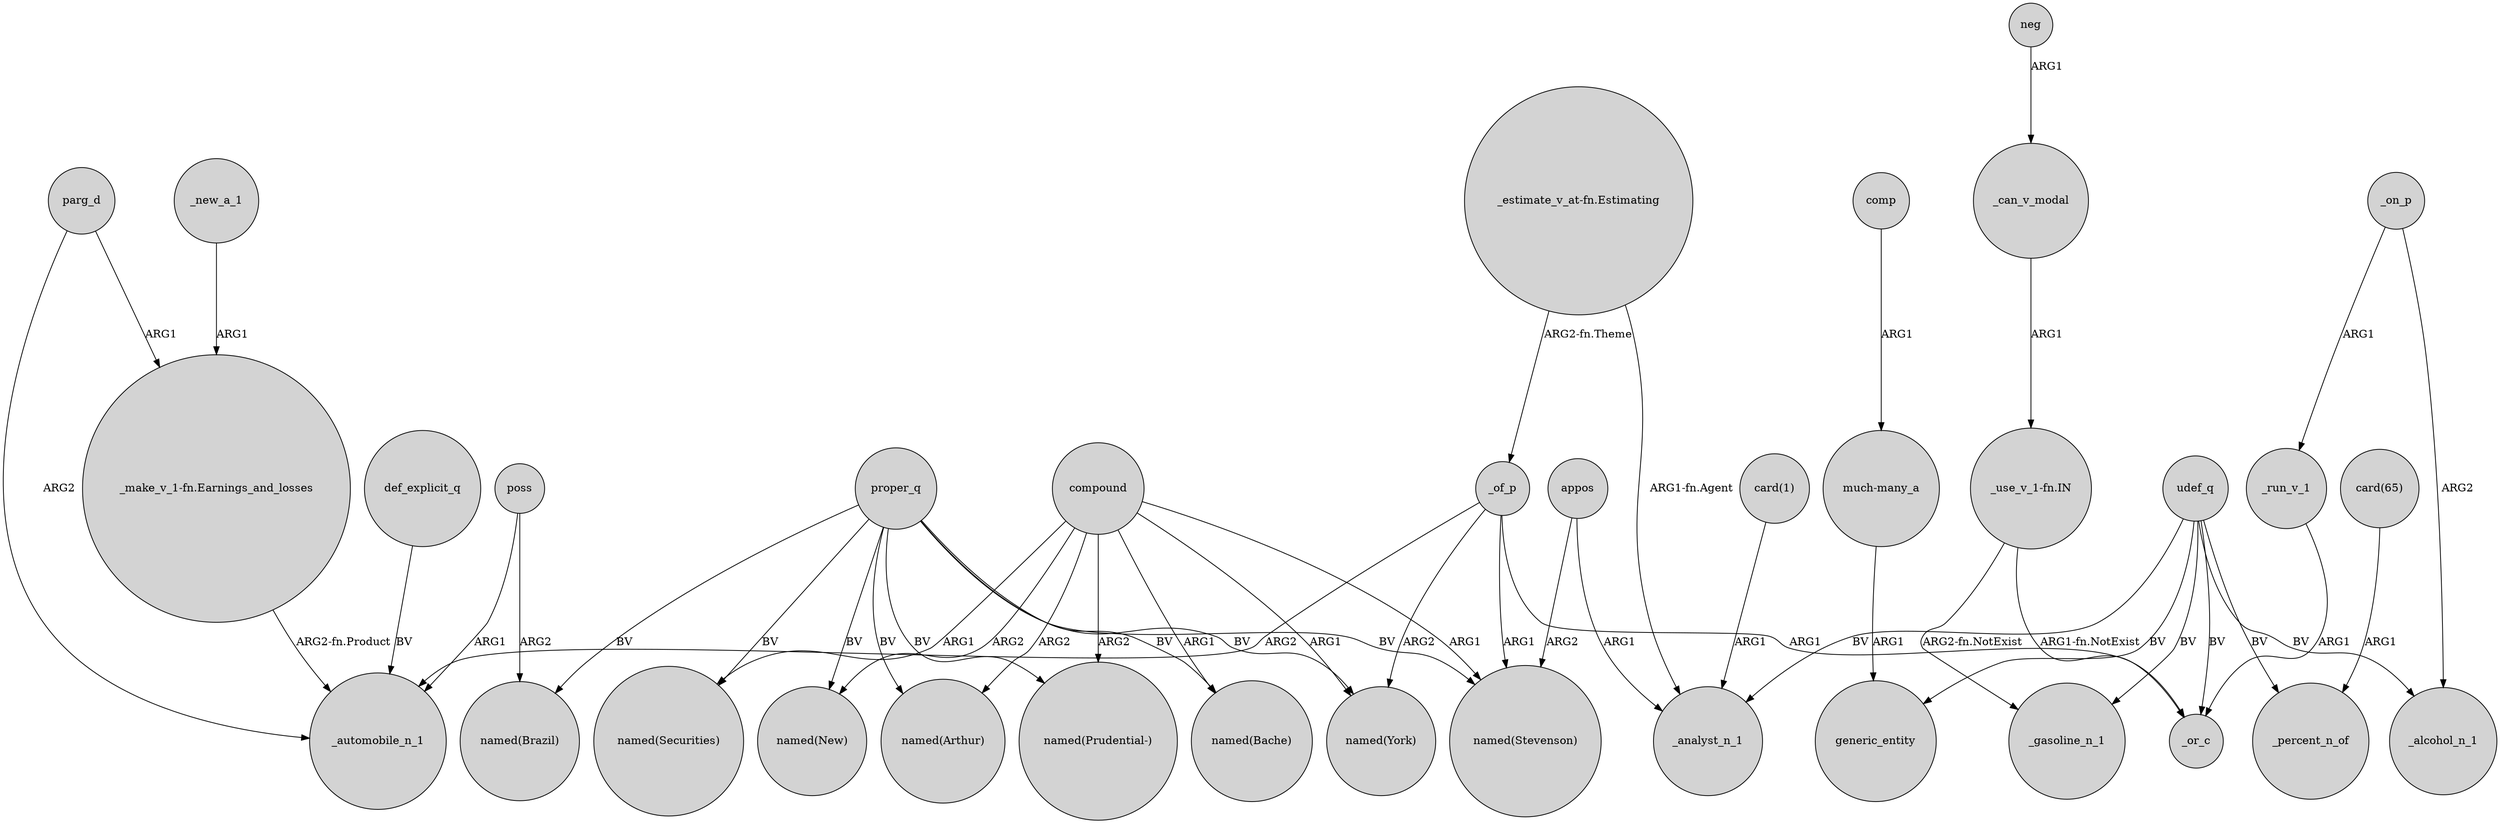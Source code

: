 digraph {
	node [shape=circle style=filled]
	parg_d -> "_make_v_1-fn.Earnings_and_losses" [label=ARG1]
	"card(1)" -> _analyst_n_1 [label=ARG1]
	compound -> "named(New)" [label=ARG2]
	"_estimate_v_at-fn.Estimating" -> _analyst_n_1 [label="ARG1-fn.Agent"]
	udef_q -> generic_entity [label=BV]
	proper_q -> "named(Stevenson)" [label=BV]
	poss -> _automobile_n_1 [label=ARG1]
	proper_q -> "named(New)" [label=BV]
	compound -> "named(Prudential-)" [label=ARG2]
	"much-many_a" -> generic_entity [label=ARG1]
	"_make_v_1-fn.Earnings_and_losses" -> _automobile_n_1 [label="ARG2-fn.Product"]
	proper_q -> "named(Bache)" [label=BV]
	poss -> "named(Brazil)" [label=ARG2]
	_of_p -> "named(Stevenson)" [label=ARG1]
	"_estimate_v_at-fn.Estimating" -> _of_p [label="ARG2-fn.Theme"]
	def_explicit_q -> _automobile_n_1 [label=BV]
	udef_q -> _or_c [label=BV]
	_of_p -> _automobile_n_1 [label=ARG2]
	_of_p -> _or_c [label=ARG1]
	appos -> "named(Stevenson)" [label=ARG2]
	compound -> "named(Bache)" [label=ARG1]
	proper_q -> "named(Prudential-)" [label=BV]
	compound -> "named(York)" [label=ARG1]
	_on_p -> _run_v_1 [label=ARG1]
	comp -> "much-many_a" [label=ARG1]
	"card(65)" -> _percent_n_of [label=ARG1]
	_run_v_1 -> _or_c [label=ARG1]
	udef_q -> _alcohol_n_1 [label=BV]
	proper_q -> "named(Securities)" [label=BV]
	proper_q -> "named(Brazil)" [label=BV]
	neg -> _can_v_modal [label=ARG1]
	compound -> "named(Stevenson)" [label=ARG1]
	udef_q -> _gasoline_n_1 [label=BV]
	_on_p -> _alcohol_n_1 [label=ARG2]
	"_use_v_1-fn.IN" -> _gasoline_n_1 [label="ARG2-fn.NotExist"]
	udef_q -> _percent_n_of [label=BV]
	_of_p -> "named(York)" [label=ARG2]
	compound -> "named(Arthur)" [label=ARG2]
	proper_q -> "named(York)" [label=BV]
	"_use_v_1-fn.IN" -> _or_c [label="ARG1-fn.NotExist"]
	parg_d -> _automobile_n_1 [label=ARG2]
	_new_a_1 -> "_make_v_1-fn.Earnings_and_losses" [label=ARG1]
	udef_q -> _analyst_n_1 [label=BV]
	_can_v_modal -> "_use_v_1-fn.IN" [label=ARG1]
	compound -> "named(Securities)" [label=ARG1]
	appos -> _analyst_n_1 [label=ARG1]
	proper_q -> "named(Arthur)" [label=BV]
}
